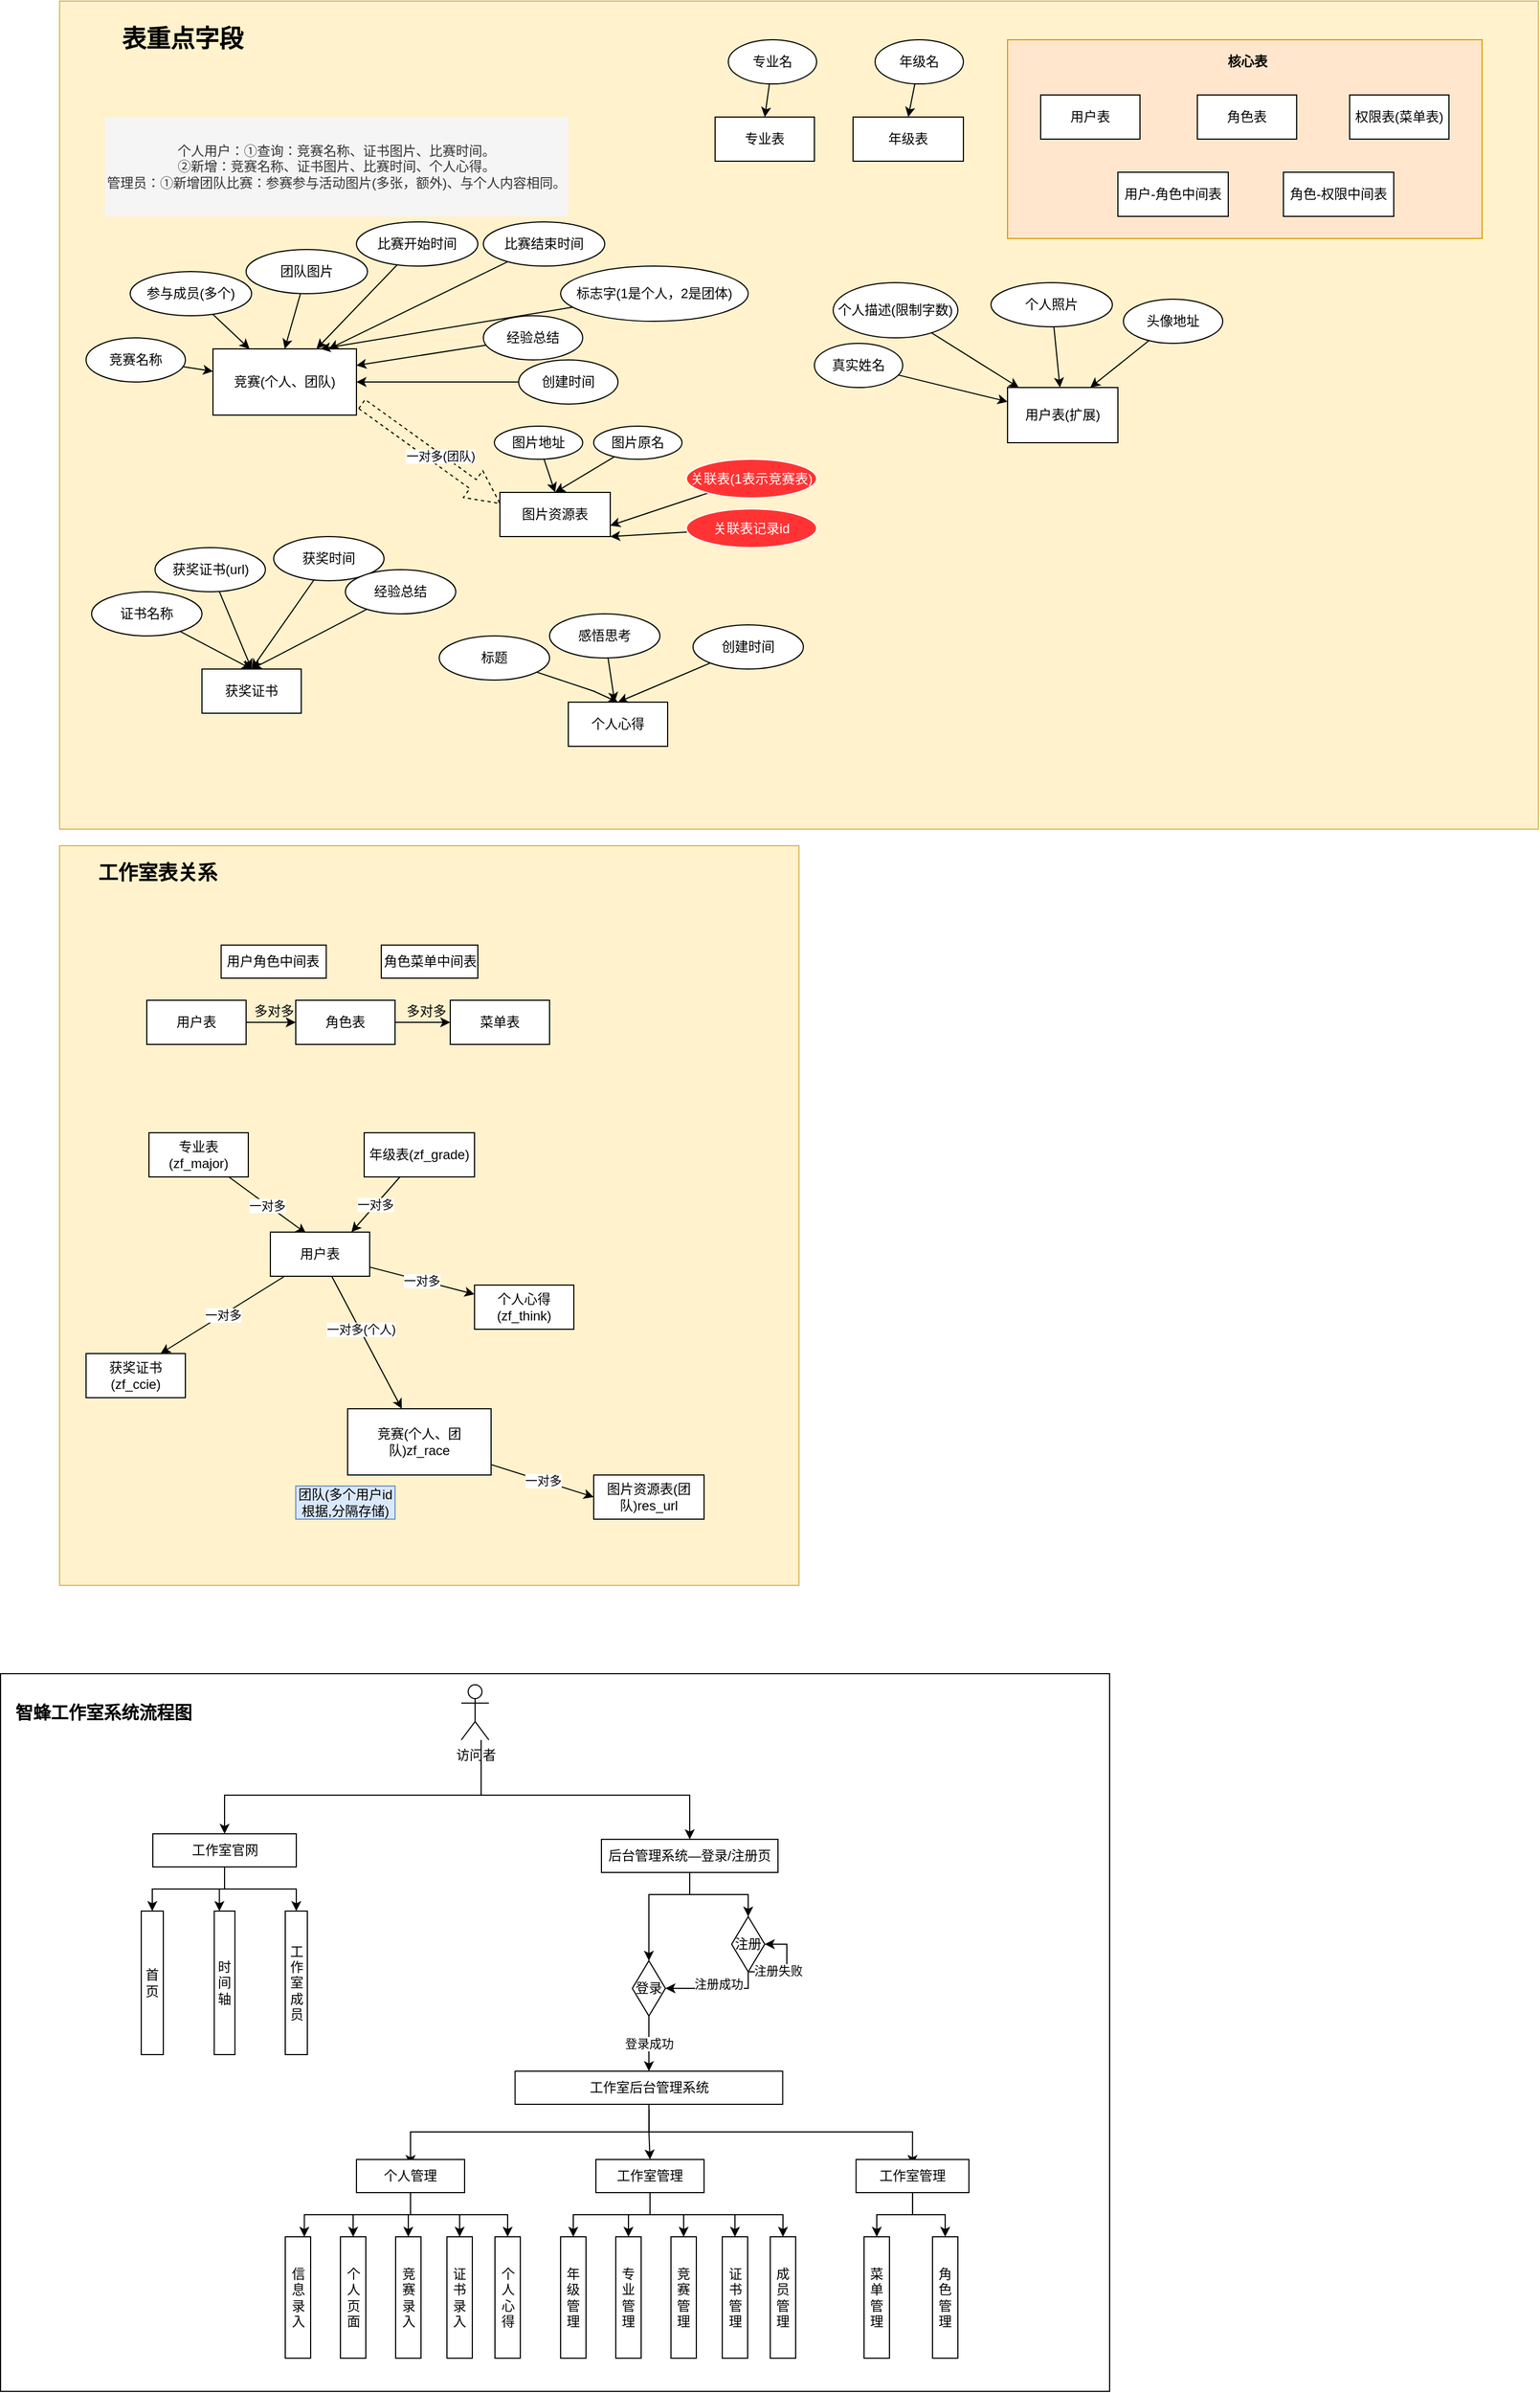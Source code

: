 <mxfile version="15.4.0" type="device"><diagram id="dE8oESxS1MpUM-z_xQGJ" name="第 1 页"><mxGraphModel dx="2742" dy="787" grid="1" gridSize="10" guides="1" tooltips="1" connect="1" arrows="1" fold="1" page="1" pageScale="1" pageWidth="1654" pageHeight="2336" math="0" shadow="0"><root><mxCell id="0"/><mxCell id="1" parent="0"/><mxCell id="RyA_RZ6hoHz9mUQb2V0K-71" value="" style="rounded=0;whiteSpace=wrap;html=1;fillColor=#fff2cc;strokeColor=#d6b656;" parent="1" vertex="1"><mxGeometry x="46" y="15" width="1340" height="750" as="geometry"/></mxCell><mxCell id="RyA_RZ6hoHz9mUQb2V0K-25" value="" style="rounded=0;whiteSpace=wrap;html=1;fillColor=#ffe6cc;strokeColor=#d79b00;" parent="1" vertex="1"><mxGeometry x="905" y="50" width="430" height="180" as="geometry"/></mxCell><mxCell id="RyA_RZ6hoHz9mUQb2V0K-1" value="竞赛(个人、团队)" style="rounded=0;whiteSpace=wrap;html=1;" parent="1" vertex="1"><mxGeometry x="185" y="330" width="130" height="60" as="geometry"/></mxCell><mxCell id="RyA_RZ6hoHz9mUQb2V0K-2" value="获奖证书" style="rounded=0;whiteSpace=wrap;html=1;" parent="1" vertex="1"><mxGeometry x="175" y="620" width="90" height="40" as="geometry"/></mxCell><mxCell id="RyA_RZ6hoHz9mUQb2V0K-4" value="角色表" style="rounded=0;whiteSpace=wrap;html=1;" parent="1" vertex="1"><mxGeometry x="1077" y="100" width="90" height="40" as="geometry"/></mxCell><mxCell id="RyA_RZ6hoHz9mUQb2V0K-5" value="用户表" style="rounded=0;whiteSpace=wrap;html=1;" parent="1" vertex="1"><mxGeometry x="935" y="100" width="90" height="40" as="geometry"/></mxCell><mxCell id="RyA_RZ6hoHz9mUQb2V0K-6" value="权限表(菜单表)" style="rounded=0;whiteSpace=wrap;html=1;" parent="1" vertex="1"><mxGeometry x="1215" y="100" width="90" height="40" as="geometry"/></mxCell><mxCell id="RyA_RZ6hoHz9mUQb2V0K-8" value="用户-角色中间表" style="rounded=0;whiteSpace=wrap;html=1;" parent="1" vertex="1"><mxGeometry x="1005" y="170" width="100" height="40" as="geometry"/></mxCell><mxCell id="RyA_RZ6hoHz9mUQb2V0K-9" value="角色-权限中间表" style="rounded=0;whiteSpace=wrap;html=1;" parent="1" vertex="1"><mxGeometry x="1155" y="170" width="100" height="40" as="geometry"/></mxCell><mxCell id="RyA_RZ6hoHz9mUQb2V0K-13" style="rounded=0;orthogonalLoop=1;jettySize=auto;html=1;entryX=0.5;entryY=0;entryDx=0;entryDy=0;" parent="1" source="RyA_RZ6hoHz9mUQb2V0K-11" target="RyA_RZ6hoHz9mUQb2V0K-2" edge="1"><mxGeometry relative="1" as="geometry"/></mxCell><mxCell id="RyA_RZ6hoHz9mUQb2V0K-11" value="获奖证书(url)" style="ellipse;whiteSpace=wrap;html=1;" parent="1" vertex="1"><mxGeometry x="132.5" y="510" width="100" height="40" as="geometry"/></mxCell><mxCell id="RyA_RZ6hoHz9mUQb2V0K-16" style="edgeStyle=none;rounded=0;orthogonalLoop=1;jettySize=auto;html=1;entryX=0.5;entryY=0;entryDx=0;entryDy=0;" parent="1" source="RyA_RZ6hoHz9mUQb2V0K-15" target="RyA_RZ6hoHz9mUQb2V0K-2" edge="1"><mxGeometry relative="1" as="geometry"/></mxCell><mxCell id="RyA_RZ6hoHz9mUQb2V0K-15" value="获奖时间" style="ellipse;whiteSpace=wrap;html=1;" parent="1" vertex="1"><mxGeometry x="240" y="500" width="100" height="40" as="geometry"/></mxCell><mxCell id="RyA_RZ6hoHz9mUQb2V0K-18" style="edgeStyle=none;rounded=0;orthogonalLoop=1;jettySize=auto;html=1;entryX=0.5;entryY=0;entryDx=0;entryDy=0;" parent="1" source="RyA_RZ6hoHz9mUQb2V0K-17" target="RyA_RZ6hoHz9mUQb2V0K-2" edge="1"><mxGeometry relative="1" as="geometry"/></mxCell><mxCell id="RyA_RZ6hoHz9mUQb2V0K-17" value="经验总结" style="ellipse;whiteSpace=wrap;html=1;" parent="1" vertex="1"><mxGeometry x="305" y="530" width="100" height="40" as="geometry"/></mxCell><mxCell id="RyA_RZ6hoHz9mUQb2V0K-20" style="edgeStyle=none;rounded=0;orthogonalLoop=1;jettySize=auto;html=1;" parent="1" source="RyA_RZ6hoHz9mUQb2V0K-19" target="RyA_RZ6hoHz9mUQb2V0K-1" edge="1"><mxGeometry relative="1" as="geometry"/></mxCell><mxCell id="RyA_RZ6hoHz9mUQb2V0K-19" value="参与成员(多个)" style="ellipse;whiteSpace=wrap;html=1;" parent="1" vertex="1"><mxGeometry x="110" y="260" width="110" height="40" as="geometry"/></mxCell><mxCell id="RyA_RZ6hoHz9mUQb2V0K-22" style="edgeStyle=none;rounded=0;orthogonalLoop=1;jettySize=auto;html=1;" parent="1" source="RyA_RZ6hoHz9mUQb2V0K-21" target="RyA_RZ6hoHz9mUQb2V0K-1" edge="1"><mxGeometry relative="1" as="geometry"/></mxCell><mxCell id="RyA_RZ6hoHz9mUQb2V0K-21" value="比赛开始时间" style="ellipse;whiteSpace=wrap;html=1;" parent="1" vertex="1"><mxGeometry x="315" y="215" width="110" height="40" as="geometry"/></mxCell><mxCell id="RyA_RZ6hoHz9mUQb2V0K-24" style="edgeStyle=none;rounded=0;orthogonalLoop=1;jettySize=auto;html=1;entryX=0.5;entryY=0;entryDx=0;entryDy=0;" parent="1" source="RyA_RZ6hoHz9mUQb2V0K-23" target="RyA_RZ6hoHz9mUQb2V0K-1" edge="1"><mxGeometry relative="1" as="geometry"/></mxCell><mxCell id="RyA_RZ6hoHz9mUQb2V0K-23" value="团队图片" style="ellipse;whiteSpace=wrap;html=1;" parent="1" vertex="1"><mxGeometry x="215" y="240" width="110" height="40" as="geometry"/></mxCell><mxCell id="RyA_RZ6hoHz9mUQb2V0K-26" value="核心表" style="text;html=1;align=center;verticalAlign=middle;resizable=0;points=[];autosize=1;strokeColor=none;fillColor=none;fontStyle=1" parent="1" vertex="1"><mxGeometry x="1097" y="60" width="50" height="20" as="geometry"/></mxCell><mxCell id="RyA_RZ6hoHz9mUQb2V0K-27" value="年级表" style="rounded=0;whiteSpace=wrap;html=1;" parent="1" vertex="1"><mxGeometry x="765" y="120" width="100" height="40" as="geometry"/></mxCell><mxCell id="RyA_RZ6hoHz9mUQb2V0K-29" style="edgeStyle=none;rounded=0;orthogonalLoop=1;jettySize=auto;html=1;entryX=0.5;entryY=0;entryDx=0;entryDy=0;" parent="1" source="RyA_RZ6hoHz9mUQb2V0K-28" target="RyA_RZ6hoHz9mUQb2V0K-27" edge="1"><mxGeometry relative="1" as="geometry"/></mxCell><mxCell id="RyA_RZ6hoHz9mUQb2V0K-28" value="年级名" style="ellipse;whiteSpace=wrap;html=1;" parent="1" vertex="1"><mxGeometry x="785" y="50" width="80" height="40" as="geometry"/></mxCell><mxCell id="RyA_RZ6hoHz9mUQb2V0K-30" value="专业表" style="rounded=0;whiteSpace=wrap;html=1;" parent="1" vertex="1"><mxGeometry x="640" y="120" width="90" height="40" as="geometry"/></mxCell><mxCell id="RyA_RZ6hoHz9mUQb2V0K-32" style="edgeStyle=none;rounded=0;orthogonalLoop=1;jettySize=auto;html=1;entryX=0.5;entryY=0;entryDx=0;entryDy=0;" parent="1" source="RyA_RZ6hoHz9mUQb2V0K-31" target="RyA_RZ6hoHz9mUQb2V0K-30" edge="1"><mxGeometry relative="1" as="geometry"/></mxCell><mxCell id="RyA_RZ6hoHz9mUQb2V0K-31" value="专业名" style="ellipse;whiteSpace=wrap;html=1;" parent="1" vertex="1"><mxGeometry x="652" y="50" width="80" height="40" as="geometry"/></mxCell><mxCell id="RyA_RZ6hoHz9mUQb2V0K-33" value="用户表(扩展)" style="rounded=0;whiteSpace=wrap;html=1;" parent="1" vertex="1"><mxGeometry x="905" y="365" width="100" height="50" as="geometry"/></mxCell><mxCell id="RyA_RZ6hoHz9mUQb2V0K-38" style="edgeStyle=none;rounded=0;orthogonalLoop=1;jettySize=auto;html=1;" parent="1" source="RyA_RZ6hoHz9mUQb2V0K-34" target="RyA_RZ6hoHz9mUQb2V0K-33" edge="1"><mxGeometry relative="1" as="geometry"/></mxCell><mxCell id="RyA_RZ6hoHz9mUQb2V0K-34" value="个人描述(限制字数)" style="ellipse;whiteSpace=wrap;html=1;" parent="1" vertex="1"><mxGeometry x="747" y="270" width="113" height="50" as="geometry"/></mxCell><mxCell id="RyA_RZ6hoHz9mUQb2V0K-39" style="edgeStyle=none;rounded=0;orthogonalLoop=1;jettySize=auto;html=1;" parent="1" source="RyA_RZ6hoHz9mUQb2V0K-35" target="RyA_RZ6hoHz9mUQb2V0K-33" edge="1"><mxGeometry relative="1" as="geometry"/></mxCell><mxCell id="RyA_RZ6hoHz9mUQb2V0K-35" value="个人照片" style="ellipse;whiteSpace=wrap;html=1;" parent="1" vertex="1"><mxGeometry x="890" y="270" width="110" height="40" as="geometry"/></mxCell><mxCell id="RyA_RZ6hoHz9mUQb2V0K-40" style="edgeStyle=none;rounded=0;orthogonalLoop=1;jettySize=auto;html=1;entryX=0.75;entryY=0;entryDx=0;entryDy=0;" parent="1" source="RyA_RZ6hoHz9mUQb2V0K-36" target="RyA_RZ6hoHz9mUQb2V0K-33" edge="1"><mxGeometry relative="1" as="geometry"/></mxCell><mxCell id="RyA_RZ6hoHz9mUQb2V0K-36" value="头像地址" style="ellipse;whiteSpace=wrap;html=1;" parent="1" vertex="1"><mxGeometry x="1010" y="285" width="90" height="40" as="geometry"/></mxCell><mxCell id="RyA_RZ6hoHz9mUQb2V0K-42" style="edgeStyle=none;rounded=0;orthogonalLoop=1;jettySize=auto;html=1;" parent="1" source="RyA_RZ6hoHz9mUQb2V0K-41" target="RyA_RZ6hoHz9mUQb2V0K-33" edge="1"><mxGeometry relative="1" as="geometry"/></mxCell><mxCell id="RyA_RZ6hoHz9mUQb2V0K-41" value="真实姓名" style="ellipse;whiteSpace=wrap;html=1;" parent="1" vertex="1"><mxGeometry x="730" y="325" width="80" height="40" as="geometry"/></mxCell><mxCell id="RyA_RZ6hoHz9mUQb2V0K-43" value="个人用户：①查询：竞赛名称、证书图片、比赛时间。&lt;br&gt;②新增：竞赛名称、证书图片、比赛时间、个人心得。&lt;br&gt;管理员：①新增团队比赛：参赛参与活动图片(多张，额外)、与个人内容相同。" style="rounded=0;whiteSpace=wrap;html=1;fillColor=#f5f5f5;strokeColor=none;fontColor=#333333;spacingTop=0;" parent="1" vertex="1"><mxGeometry x="87" y="120" width="420" height="90" as="geometry"/></mxCell><mxCell id="RyA_RZ6hoHz9mUQb2V0K-45" style="edgeStyle=none;rounded=0;orthogonalLoop=1;jettySize=auto;html=1;" parent="1" source="RyA_RZ6hoHz9mUQb2V0K-44" target="RyA_RZ6hoHz9mUQb2V0K-1" edge="1"><mxGeometry relative="1" as="geometry"/></mxCell><mxCell id="RyA_RZ6hoHz9mUQb2V0K-44" value="竞赛名称" style="ellipse;whiteSpace=wrap;html=1;" parent="1" vertex="1"><mxGeometry x="70" y="320" width="90" height="40" as="geometry"/></mxCell><mxCell id="RyA_RZ6hoHz9mUQb2V0K-47" value="图片资源表" style="rounded=0;whiteSpace=wrap;html=1;" parent="1" vertex="1"><mxGeometry x="445" y="460" width="100" height="40" as="geometry"/></mxCell><mxCell id="RyA_RZ6hoHz9mUQb2V0K-50" style="edgeStyle=none;rounded=0;orthogonalLoop=1;jettySize=auto;html=1;entryX=0.5;entryY=0;entryDx=0;entryDy=0;" parent="1" source="RyA_RZ6hoHz9mUQb2V0K-48" target="RyA_RZ6hoHz9mUQb2V0K-47" edge="1"><mxGeometry relative="1" as="geometry"/></mxCell><mxCell id="RyA_RZ6hoHz9mUQb2V0K-48" value="图片地址" style="ellipse;whiteSpace=wrap;html=1;" parent="1" vertex="1"><mxGeometry x="440" y="400" width="80" height="30" as="geometry"/></mxCell><mxCell id="RyA_RZ6hoHz9mUQb2V0K-51" style="edgeStyle=none;rounded=0;orthogonalLoop=1;jettySize=auto;html=1;entryX=0.5;entryY=0;entryDx=0;entryDy=0;" parent="1" source="RyA_RZ6hoHz9mUQb2V0K-49" target="RyA_RZ6hoHz9mUQb2V0K-47" edge="1"><mxGeometry relative="1" as="geometry"/></mxCell><mxCell id="RyA_RZ6hoHz9mUQb2V0K-49" value="图片原名" style="ellipse;whiteSpace=wrap;html=1;" parent="1" vertex="1"><mxGeometry x="530" y="400" width="80" height="30" as="geometry"/></mxCell><mxCell id="RyA_RZ6hoHz9mUQb2V0K-58" value="" style="endArrow=none;dashed=1;html=1;rounded=0;shape=arrow;entryX=0;entryY=0.25;entryDx=0;entryDy=0;" parent="1" target="RyA_RZ6hoHz9mUQb2V0K-47" edge="1"><mxGeometry width="50" height="50" relative="1" as="geometry"><mxPoint x="320" y="380" as="sourcePoint"/><mxPoint x="400" y="400" as="targetPoint"/></mxGeometry></mxCell><mxCell id="RyA_RZ6hoHz9mUQb2V0K-63" value="一对多(团队)" style="edgeLabel;html=1;align=center;verticalAlign=middle;resizable=0;points=[];" parent="RyA_RZ6hoHz9mUQb2V0K-58" vertex="1" connectable="0"><mxGeometry x="0.089" y="3" relative="1" as="geometry"><mxPoint x="1" as="offset"/></mxGeometry></mxCell><mxCell id="RyA_RZ6hoHz9mUQb2V0K-60" style="edgeStyle=none;rounded=0;orthogonalLoop=1;jettySize=auto;html=1;entryX=0.75;entryY=0;entryDx=0;entryDy=0;" parent="1" source="RyA_RZ6hoHz9mUQb2V0K-59" target="RyA_RZ6hoHz9mUQb2V0K-1" edge="1"><mxGeometry relative="1" as="geometry"><mxPoint x="330" y="310" as="targetPoint"/><Array as="points"/></mxGeometry></mxCell><mxCell id="RyA_RZ6hoHz9mUQb2V0K-59" value="标志字(1是个人，2是团体)" style="ellipse;whiteSpace=wrap;html=1;" parent="1" vertex="1"><mxGeometry x="500" y="255" width="170" height="50" as="geometry"/></mxCell><mxCell id="RyA_RZ6hoHz9mUQb2V0K-65" style="edgeStyle=none;rounded=0;orthogonalLoop=1;jettySize=auto;html=1;entryX=1;entryY=0.25;entryDx=0;entryDy=0;" parent="1" source="RyA_RZ6hoHz9mUQb2V0K-64" target="RyA_RZ6hoHz9mUQb2V0K-1" edge="1"><mxGeometry relative="1" as="geometry"/></mxCell><mxCell id="RyA_RZ6hoHz9mUQb2V0K-64" value="经验总结" style="ellipse;whiteSpace=wrap;html=1;" parent="1" vertex="1"><mxGeometry x="430" y="300" width="90" height="40" as="geometry"/></mxCell><mxCell id="RyA_RZ6hoHz9mUQb2V0K-66" value="个人心得" style="rounded=0;whiteSpace=wrap;html=1;" parent="1" vertex="1"><mxGeometry x="507" y="650" width="90" height="40" as="geometry"/></mxCell><mxCell id="RyA_RZ6hoHz9mUQb2V0K-68" style="edgeStyle=none;rounded=0;orthogonalLoop=1;jettySize=auto;html=1;" parent="1" source="RyA_RZ6hoHz9mUQb2V0K-67" edge="1"><mxGeometry relative="1" as="geometry"><mxPoint x="549" y="650" as="targetPoint"/></mxGeometry></mxCell><mxCell id="RyA_RZ6hoHz9mUQb2V0K-67" value="感悟思考" style="ellipse;whiteSpace=wrap;html=1;" parent="1" vertex="1"><mxGeometry x="490" y="570" width="100" height="40" as="geometry"/></mxCell><mxCell id="RyA_RZ6hoHz9mUQb2V0K-70" style="edgeStyle=none;rounded=0;orthogonalLoop=1;jettySize=auto;html=1;entryX=0.5;entryY=0;entryDx=0;entryDy=0;" parent="1" source="RyA_RZ6hoHz9mUQb2V0K-69" target="RyA_RZ6hoHz9mUQb2V0K-66" edge="1"><mxGeometry relative="1" as="geometry"/></mxCell><mxCell id="RyA_RZ6hoHz9mUQb2V0K-69" value="创建时间" style="ellipse;whiteSpace=wrap;html=1;" parent="1" vertex="1"><mxGeometry x="620" y="580" width="100" height="40" as="geometry"/></mxCell><mxCell id="RyA_RZ6hoHz9mUQb2V0K-73" value="&lt;b&gt;&lt;font style=&quot;font-size: 22px&quot;&gt;表重点字段&lt;/font&gt;&lt;/b&gt;" style="text;html=1;strokeColor=none;fillColor=none;align=center;verticalAlign=middle;whiteSpace=wrap;rounded=0;" parent="1" vertex="1"><mxGeometry x="95" y="40" width="125" height="20" as="geometry"/></mxCell><mxCell id="RyA_RZ6hoHz9mUQb2V0K-74" value="" style="rounded=0;whiteSpace=wrap;html=1;fillColor=#fff2cc;strokeColor=#d6b656;" parent="1" vertex="1"><mxGeometry x="46" y="780" width="670" height="670" as="geometry"/></mxCell><mxCell id="RyA_RZ6hoHz9mUQb2V0K-75" value="&lt;b&gt;&lt;font style=&quot;font-size: 18px&quot;&gt;工作室表关系&lt;/font&gt;&lt;/b&gt;" style="text;html=1;strokeColor=none;fillColor=none;align=center;verticalAlign=middle;whiteSpace=wrap;rounded=0;" parent="1" vertex="1"><mxGeometry x="60" y="790" width="150" height="30" as="geometry"/></mxCell><mxCell id="RyA_RZ6hoHz9mUQb2V0K-106" value="一对多" style="edgeStyle=none;rounded=0;orthogonalLoop=1;jettySize=auto;html=1;entryX=0.359;entryY=0.029;entryDx=0;entryDy=0;entryPerimeter=0;strokeColor=default;" parent="1" source="RyA_RZ6hoHz9mUQb2V0K-76" target="RyA_RZ6hoHz9mUQb2V0K-78" edge="1"><mxGeometry relative="1" as="geometry"/></mxCell><mxCell id="RyA_RZ6hoHz9mUQb2V0K-76" value="专业表(zf_major)" style="rounded=0;whiteSpace=wrap;html=1;" parent="1" vertex="1"><mxGeometry x="127" y="1040" width="90" height="40" as="geometry"/></mxCell><mxCell id="RyA_RZ6hoHz9mUQb2V0K-107" value="一对多" style="edgeStyle=none;rounded=0;orthogonalLoop=1;jettySize=auto;html=1;entryX=0.816;entryY=0.001;entryDx=0;entryDy=0;entryPerimeter=0;strokeColor=default;" parent="1" source="RyA_RZ6hoHz9mUQb2V0K-77" target="RyA_RZ6hoHz9mUQb2V0K-78" edge="1"><mxGeometry relative="1" as="geometry"/></mxCell><mxCell id="RyA_RZ6hoHz9mUQb2V0K-77" value="年级表(zf_grade)" style="rounded=0;whiteSpace=wrap;html=1;" parent="1" vertex="1"><mxGeometry x="322" y="1040" width="100" height="40" as="geometry"/></mxCell><mxCell id="RyA_RZ6hoHz9mUQb2V0K-101" style="edgeStyle=none;rounded=0;orthogonalLoop=1;jettySize=auto;html=1;strokeColor=default;" parent="1" source="RyA_RZ6hoHz9mUQb2V0K-78" target="RyA_RZ6hoHz9mUQb2V0K-89" edge="1"><mxGeometry relative="1" as="geometry"/></mxCell><mxCell id="RyA_RZ6hoHz9mUQb2V0K-102" value="一对多(个人)" style="edgeLabel;html=1;align=center;verticalAlign=middle;resizable=0;points=[];" parent="RyA_RZ6hoHz9mUQb2V0K-101" vertex="1" connectable="0"><mxGeometry x="-0.188" y="1" relative="1" as="geometry"><mxPoint as="offset"/></mxGeometry></mxCell><mxCell id="RyA_RZ6hoHz9mUQb2V0K-103" value="一对多" style="edgeStyle=none;rounded=0;orthogonalLoop=1;jettySize=auto;html=1;entryX=0.75;entryY=0;entryDx=0;entryDy=0;strokeColor=default;" parent="1" source="RyA_RZ6hoHz9mUQb2V0K-78" target="RyA_RZ6hoHz9mUQb2V0K-83" edge="1"><mxGeometry relative="1" as="geometry"/></mxCell><mxCell id="RyA_RZ6hoHz9mUQb2V0K-109" value="一对多" style="edgeStyle=none;rounded=0;orthogonalLoop=1;jettySize=auto;html=1;strokeColor=default;" parent="1" source="RyA_RZ6hoHz9mUQb2V0K-78" target="RyA_RZ6hoHz9mUQb2V0K-82" edge="1"><mxGeometry relative="1" as="geometry"/></mxCell><mxCell id="RyA_RZ6hoHz9mUQb2V0K-78" value="用户表" style="rounded=0;whiteSpace=wrap;html=1;" parent="1" vertex="1"><mxGeometry x="237" y="1130" width="90" height="40" as="geometry"/></mxCell><mxCell id="RyA_RZ6hoHz9mUQb2V0K-82" value="个人心得(zf_think)" style="rounded=0;whiteSpace=wrap;html=1;" parent="1" vertex="1"><mxGeometry x="422" y="1178" width="90" height="40" as="geometry"/></mxCell><mxCell id="RyA_RZ6hoHz9mUQb2V0K-83" value="获奖证书(zf_ccie)" style="rounded=0;whiteSpace=wrap;html=1;" parent="1" vertex="1"><mxGeometry x="70" y="1240" width="90" height="40" as="geometry"/></mxCell><mxCell id="RyA_RZ6hoHz9mUQb2V0K-84" value="图片资源表(团队)res_url" style="rounded=0;whiteSpace=wrap;html=1;" parent="1" vertex="1"><mxGeometry x="530" y="1350" width="100" height="40" as="geometry"/></mxCell><mxCell id="RyA_RZ6hoHz9mUQb2V0K-94" value="一对多" style="edgeStyle=none;rounded=0;orthogonalLoop=1;jettySize=auto;html=1;entryX=0;entryY=0.5;entryDx=0;entryDy=0;" parent="1" source="RyA_RZ6hoHz9mUQb2V0K-89" target="RyA_RZ6hoHz9mUQb2V0K-84" edge="1"><mxGeometry relative="1" as="geometry"/></mxCell><mxCell id="RyA_RZ6hoHz9mUQb2V0K-89" value="竞赛(个人、团队)zf_race" style="rounded=0;whiteSpace=wrap;html=1;" parent="1" vertex="1"><mxGeometry x="307" y="1290" width="130" height="60" as="geometry"/></mxCell><mxCell id="RyA_RZ6hoHz9mUQb2V0K-108" value="团队(多个用户id根据,分隔存储)" style="rounded=0;whiteSpace=wrap;html=1;fillColor=#dae8fc;strokeColor=#6c8ebf;" parent="1" vertex="1"><mxGeometry x="260" y="1360" width="90" height="30" as="geometry"/></mxCell><mxCell id="RyA_RZ6hoHz9mUQb2V0K-112" style="edgeStyle=none;rounded=0;orthogonalLoop=1;jettySize=auto;html=1;entryX=1;entryY=0.5;entryDx=0;entryDy=0;strokeColor=default;" parent="1" source="RyA_RZ6hoHz9mUQb2V0K-110" target="RyA_RZ6hoHz9mUQb2V0K-1" edge="1"><mxGeometry relative="1" as="geometry"/></mxCell><mxCell id="RyA_RZ6hoHz9mUQb2V0K-110" value="创建时间" style="ellipse;whiteSpace=wrap;html=1;" parent="1" vertex="1"><mxGeometry x="462" y="340" width="90" height="40" as="geometry"/></mxCell><mxCell id="RyA_RZ6hoHz9mUQb2V0K-114" style="edgeStyle=none;rounded=0;orthogonalLoop=1;jettySize=auto;html=1;entryX=0.5;entryY=0;entryDx=0;entryDy=0;strokeColor=default;" parent="1" source="RyA_RZ6hoHz9mUQb2V0K-113" target="RyA_RZ6hoHz9mUQb2V0K-2" edge="1"><mxGeometry relative="1" as="geometry"/></mxCell><mxCell id="RyA_RZ6hoHz9mUQb2V0K-113" value="证书名称" style="ellipse;whiteSpace=wrap;html=1;" parent="1" vertex="1"><mxGeometry x="75" y="550" width="100" height="40" as="geometry"/></mxCell><mxCell id="RyA_RZ6hoHz9mUQb2V0K-118" style="edgeStyle=none;rounded=0;orthogonalLoop=1;jettySize=auto;html=1;strokeColor=default;" parent="1" source="RyA_RZ6hoHz9mUQb2V0K-117" edge="1"><mxGeometry relative="1" as="geometry"><mxPoint x="290" y="330" as="targetPoint"/></mxGeometry></mxCell><mxCell id="RyA_RZ6hoHz9mUQb2V0K-117" value="比赛结束时间" style="ellipse;whiteSpace=wrap;html=1;" parent="1" vertex="1"><mxGeometry x="430" y="215" width="110" height="40" as="geometry"/></mxCell><mxCell id="l22ezWcOMSFagNyAl_m0-2" style="rounded=0;orthogonalLoop=1;jettySize=auto;html=1;entryX=0.5;entryY=0;entryDx=0;entryDy=0;" parent="1" source="l22ezWcOMSFagNyAl_m0-1" target="RyA_RZ6hoHz9mUQb2V0K-66" edge="1"><mxGeometry relative="1" as="geometry"><Array as="points"><mxPoint x="530" y="640"/></Array></mxGeometry></mxCell><mxCell id="l22ezWcOMSFagNyAl_m0-1" value="标题" style="ellipse;whiteSpace=wrap;html=1;" parent="1" vertex="1"><mxGeometry x="390" y="590" width="100" height="40" as="geometry"/></mxCell><mxCell id="Mx7eZQTYPnQO-6FbuGQW-1" value="" style="rounded=0;whiteSpace=wrap;html=1;" parent="1" vertex="1"><mxGeometry x="-7.5" y="1530" width="1005" height="650" as="geometry"/></mxCell><mxCell id="Mx7eZQTYPnQO-6FbuGQW-2" value="&lt;font style=&quot;font-size: 16px&quot;&gt;&lt;b&gt;智蜂工作室系统流程图&lt;/b&gt;&lt;/font&gt;" style="text;html=1;strokeColor=none;fillColor=none;align=center;verticalAlign=middle;whiteSpace=wrap;rounded=0;" parent="1" vertex="1"><mxGeometry x="-7.5" y="1550" width="186" height="30" as="geometry"/></mxCell><mxCell id="Mx7eZQTYPnQO-6FbuGQW-16" style="edgeStyle=orthogonalEdgeStyle;rounded=0;orthogonalLoop=1;jettySize=auto;html=1;entryX=0.5;entryY=0;entryDx=0;entryDy=0;" parent="1" source="Mx7eZQTYPnQO-6FbuGQW-4" target="Mx7eZQTYPnQO-6FbuGQW-6" edge="1"><mxGeometry relative="1" as="geometry"><Array as="points"><mxPoint x="428" y="1640"/><mxPoint x="196" y="1640"/></Array></mxGeometry></mxCell><mxCell id="Mx7eZQTYPnQO-6FbuGQW-17" style="edgeStyle=orthogonalEdgeStyle;rounded=0;orthogonalLoop=1;jettySize=auto;html=1;entryX=0.5;entryY=0;entryDx=0;entryDy=0;" parent="1" source="Mx7eZQTYPnQO-6FbuGQW-4" target="Mx7eZQTYPnQO-6FbuGQW-15" edge="1"><mxGeometry relative="1" as="geometry"><Array as="points"><mxPoint x="428" y="1640"/><mxPoint x="617" y="1640"/></Array></mxGeometry></mxCell><mxCell id="Mx7eZQTYPnQO-6FbuGQW-4" value="访问者" style="shape=umlActor;verticalLabelPosition=bottom;verticalAlign=top;html=1;outlineConnect=0;" parent="1" vertex="1"><mxGeometry x="410" y="1540" width="25" height="50" as="geometry"/></mxCell><mxCell id="Mx7eZQTYPnQO-6FbuGQW-10" style="edgeStyle=orthogonalEdgeStyle;rounded=0;orthogonalLoop=1;jettySize=auto;html=1;entryX=0.5;entryY=0;entryDx=0;entryDy=0;" parent="1" source="Mx7eZQTYPnQO-6FbuGQW-6" target="Mx7eZQTYPnQO-6FbuGQW-7" edge="1"><mxGeometry relative="1" as="geometry"/></mxCell><mxCell id="Mx7eZQTYPnQO-6FbuGQW-11" style="edgeStyle=orthogonalEdgeStyle;rounded=0;orthogonalLoop=1;jettySize=auto;html=1;entryX=0.25;entryY=0;entryDx=0;entryDy=0;" parent="1" source="Mx7eZQTYPnQO-6FbuGQW-6" target="Mx7eZQTYPnQO-6FbuGQW-8" edge="1"><mxGeometry relative="1" as="geometry"/></mxCell><mxCell id="Mx7eZQTYPnQO-6FbuGQW-12" style="edgeStyle=orthogonalEdgeStyle;rounded=0;orthogonalLoop=1;jettySize=auto;html=1;" parent="1" source="Mx7eZQTYPnQO-6FbuGQW-6" target="Mx7eZQTYPnQO-6FbuGQW-9" edge="1"><mxGeometry relative="1" as="geometry"/></mxCell><mxCell id="Mx7eZQTYPnQO-6FbuGQW-6" value="工作室官网" style="rounded=0;whiteSpace=wrap;html=1;" parent="1" vertex="1"><mxGeometry x="130.5" y="1675" width="130" height="30" as="geometry"/></mxCell><mxCell id="Mx7eZQTYPnQO-6FbuGQW-7" value="首页" style="rounded=0;whiteSpace=wrap;html=1;" parent="1" vertex="1"><mxGeometry x="120" y="1745" width="20" height="130" as="geometry"/></mxCell><mxCell id="Mx7eZQTYPnQO-6FbuGQW-8" value="时间轴" style="rounded=0;whiteSpace=wrap;html=1;" parent="1" vertex="1"><mxGeometry x="186.13" y="1745" width="18.75" height="130" as="geometry"/></mxCell><mxCell id="Mx7eZQTYPnQO-6FbuGQW-9" value="工作室成员" style="rounded=0;whiteSpace=wrap;html=1;" parent="1" vertex="1"><mxGeometry x="250.5" y="1745" width="20" height="130" as="geometry"/></mxCell><mxCell id="Mx7eZQTYPnQO-6FbuGQW-20" style="edgeStyle=orthogonalEdgeStyle;rounded=0;orthogonalLoop=1;jettySize=auto;html=1;entryX=0.5;entryY=0;entryDx=0;entryDy=0;" parent="1" source="Mx7eZQTYPnQO-6FbuGQW-15" target="Mx7eZQTYPnQO-6FbuGQW-19" edge="1"><mxGeometry relative="1" as="geometry"><Array as="points"><mxPoint x="617" y="1730"/><mxPoint x="580" y="1730"/></Array></mxGeometry></mxCell><mxCell id="Mx7eZQTYPnQO-6FbuGQW-26" style="edgeStyle=orthogonalEdgeStyle;rounded=0;orthogonalLoop=1;jettySize=auto;html=1;entryX=0.5;entryY=0;entryDx=0;entryDy=0;" parent="1" source="Mx7eZQTYPnQO-6FbuGQW-15" target="Mx7eZQTYPnQO-6FbuGQW-25" edge="1"><mxGeometry relative="1" as="geometry"/></mxCell><mxCell id="Mx7eZQTYPnQO-6FbuGQW-15" value="后台管理系统—登录/注册页" style="rounded=0;whiteSpace=wrap;html=1;" parent="1" vertex="1"><mxGeometry x="537" y="1680" width="160" height="30" as="geometry"/></mxCell><mxCell id="Mx7eZQTYPnQO-6FbuGQW-33" value="登录成功" style="edgeStyle=orthogonalEdgeStyle;rounded=0;orthogonalLoop=1;jettySize=auto;html=1;" parent="1" source="Mx7eZQTYPnQO-6FbuGQW-19" target="Mx7eZQTYPnQO-6FbuGQW-23" edge="1"><mxGeometry relative="1" as="geometry"/></mxCell><mxCell id="Mx7eZQTYPnQO-6FbuGQW-19" value="登录" style="rhombus;whiteSpace=wrap;html=1;" parent="1" vertex="1"><mxGeometry x="565" y="1790" width="30" height="50" as="geometry"/></mxCell><mxCell id="Mx7eZQTYPnQO-6FbuGQW-52" style="edgeStyle=orthogonalEdgeStyle;rounded=0;orthogonalLoop=1;jettySize=auto;html=1;entryX=0.5;entryY=0;entryDx=0;entryDy=0;" parent="1" edge="1"><mxGeometry relative="1" as="geometry"><mxPoint x="580.1" y="1925" as="sourcePoint"/><mxPoint x="364" y="1975" as="targetPoint"/><Array as="points"><mxPoint x="580" y="1945"/><mxPoint x="364" y="1945"/></Array></mxGeometry></mxCell><mxCell id="Mx7eZQTYPnQO-6FbuGQW-53" style="edgeStyle=orthogonalEdgeStyle;rounded=0;orthogonalLoop=1;jettySize=auto;html=1;entryX=0.5;entryY=0;entryDx=0;entryDy=0;" parent="1" source="Mx7eZQTYPnQO-6FbuGQW-23" target="Mx7eZQTYPnQO-6FbuGQW-43" edge="1"><mxGeometry relative="1" as="geometry"/></mxCell><mxCell id="Mx7eZQTYPnQO-6FbuGQW-66" style="edgeStyle=orthogonalEdgeStyle;rounded=0;orthogonalLoop=1;jettySize=auto;html=1;entryX=0.5;entryY=0;entryDx=0;entryDy=0;" parent="1" edge="1"><mxGeometry relative="1" as="geometry"><mxPoint x="580.1" y="1925" as="sourcePoint"/><mxPoint x="818.875" y="1975" as="targetPoint"/><Array as="points"><mxPoint x="580" y="1945"/><mxPoint x="819" y="1945"/></Array></mxGeometry></mxCell><mxCell id="Mx7eZQTYPnQO-6FbuGQW-23" value="工作室后台管理系统" style="rounded=0;whiteSpace=wrap;html=1;" parent="1" vertex="1"><mxGeometry x="458.75" y="1890" width="242.5" height="30" as="geometry"/></mxCell><mxCell id="Mx7eZQTYPnQO-6FbuGQW-28" style="edgeStyle=orthogonalEdgeStyle;rounded=0;orthogonalLoop=1;jettySize=auto;html=1;entryX=1;entryY=0.5;entryDx=0;entryDy=0;" parent="1" source="Mx7eZQTYPnQO-6FbuGQW-25" target="Mx7eZQTYPnQO-6FbuGQW-19" edge="1"><mxGeometry relative="1" as="geometry"><Array as="points"><mxPoint x="670" y="1815"/></Array></mxGeometry></mxCell><mxCell id="Mx7eZQTYPnQO-6FbuGQW-30" value="注册成功" style="edgeLabel;html=1;align=center;verticalAlign=middle;resizable=0;points=[];" parent="Mx7eZQTYPnQO-6FbuGQW-28" vertex="1" connectable="0"><mxGeometry x="-0.06" y="-4" relative="1" as="geometry"><mxPoint as="offset"/></mxGeometry></mxCell><mxCell id="Mx7eZQTYPnQO-6FbuGQW-25" value="注册" style="rhombus;whiteSpace=wrap;html=1;" parent="1" vertex="1"><mxGeometry x="655" y="1750" width="30" height="50" as="geometry"/></mxCell><mxCell id="Mx7eZQTYPnQO-6FbuGQW-31" style="edgeStyle=orthogonalEdgeStyle;rounded=0;orthogonalLoop=1;jettySize=auto;html=1;entryX=1;entryY=0.5;entryDx=0;entryDy=0;" parent="1" source="Mx7eZQTYPnQO-6FbuGQW-25" target="Mx7eZQTYPnQO-6FbuGQW-25" edge="1"><mxGeometry relative="1" as="geometry"><Array as="points"><mxPoint x="705" y="1800"/><mxPoint x="705" y="1775"/></Array></mxGeometry></mxCell><mxCell id="Mx7eZQTYPnQO-6FbuGQW-32" value="注册失败" style="edgeLabel;html=1;align=center;verticalAlign=middle;resizable=0;points=[];" parent="Mx7eZQTYPnQO-6FbuGQW-31" vertex="1" connectable="0"><mxGeometry x="-0.325" y="1" relative="1" as="geometry"><mxPoint as="offset"/></mxGeometry></mxCell><mxCell id="Mx7eZQTYPnQO-6FbuGQW-55" style="edgeStyle=orthogonalEdgeStyle;rounded=0;orthogonalLoop=1;jettySize=auto;html=1;entryX=0.75;entryY=0;entryDx=0;entryDy=0;" parent="1" source="Mx7eZQTYPnQO-6FbuGQW-37" target="Mx7eZQTYPnQO-6FbuGQW-38" edge="1"><mxGeometry relative="1" as="geometry"><Array as="points"><mxPoint x="364" y="2020"/><mxPoint x="268" y="2020"/></Array></mxGeometry></mxCell><mxCell id="Mx7eZQTYPnQO-6FbuGQW-56" style="edgeStyle=orthogonalEdgeStyle;rounded=0;orthogonalLoop=1;jettySize=auto;html=1;entryX=0.5;entryY=0;entryDx=0;entryDy=0;" parent="1" source="Mx7eZQTYPnQO-6FbuGQW-37" target="Mx7eZQTYPnQO-6FbuGQW-39" edge="1"><mxGeometry relative="1" as="geometry"/></mxCell><mxCell id="Mx7eZQTYPnQO-6FbuGQW-57" style="edgeStyle=orthogonalEdgeStyle;rounded=0;orthogonalLoop=1;jettySize=auto;html=1;entryX=0.5;entryY=0;entryDx=0;entryDy=0;" parent="1" source="Mx7eZQTYPnQO-6FbuGQW-37" target="Mx7eZQTYPnQO-6FbuGQW-40" edge="1"><mxGeometry relative="1" as="geometry"/></mxCell><mxCell id="Mx7eZQTYPnQO-6FbuGQW-58" style="edgeStyle=orthogonalEdgeStyle;rounded=0;orthogonalLoop=1;jettySize=auto;html=1;entryX=0.5;entryY=0;entryDx=0;entryDy=0;" parent="1" source="Mx7eZQTYPnQO-6FbuGQW-37" target="Mx7eZQTYPnQO-6FbuGQW-41" edge="1"><mxGeometry relative="1" as="geometry"/></mxCell><mxCell id="Mx7eZQTYPnQO-6FbuGQW-60" style="edgeStyle=orthogonalEdgeStyle;rounded=0;orthogonalLoop=1;jettySize=auto;html=1;entryX=0.5;entryY=0;entryDx=0;entryDy=0;" parent="1" source="Mx7eZQTYPnQO-6FbuGQW-37" target="Mx7eZQTYPnQO-6FbuGQW-42" edge="1"><mxGeometry relative="1" as="geometry"><Array as="points"><mxPoint x="364" y="2020"/><mxPoint x="452" y="2020"/></Array></mxGeometry></mxCell><mxCell id="Mx7eZQTYPnQO-6FbuGQW-37" value="个人管理" style="rounded=0;whiteSpace=wrap;html=1;" parent="1" vertex="1"><mxGeometry x="315" y="1970" width="98" height="30" as="geometry"/></mxCell><mxCell id="Mx7eZQTYPnQO-6FbuGQW-38" value="信息录入" style="rounded=0;whiteSpace=wrap;html=1;" parent="1" vertex="1"><mxGeometry x="250.5" y="2040" width="23" height="110" as="geometry"/></mxCell><mxCell id="Mx7eZQTYPnQO-6FbuGQW-39" value="个人页面" style="rounded=0;whiteSpace=wrap;html=1;" parent="1" vertex="1"><mxGeometry x="300.5" y="2040" width="23" height="110" as="geometry"/></mxCell><mxCell id="Mx7eZQTYPnQO-6FbuGQW-40" value="竞赛录入" style="rounded=0;whiteSpace=wrap;html=1;" parent="1" vertex="1"><mxGeometry x="350.5" y="2040" width="23" height="110" as="geometry"/></mxCell><mxCell id="Mx7eZQTYPnQO-6FbuGQW-41" value="证书录入" style="rounded=0;whiteSpace=wrap;html=1;" parent="1" vertex="1"><mxGeometry x="397" y="2040" width="23" height="110" as="geometry"/></mxCell><mxCell id="Mx7eZQTYPnQO-6FbuGQW-42" value="个人心得" style="rounded=0;whiteSpace=wrap;html=1;" parent="1" vertex="1"><mxGeometry x="440.5" y="2040" width="23" height="110" as="geometry"/></mxCell><mxCell id="Mx7eZQTYPnQO-6FbuGQW-61" style="edgeStyle=orthogonalEdgeStyle;rounded=0;orthogonalLoop=1;jettySize=auto;html=1;entryX=0.5;entryY=0;entryDx=0;entryDy=0;" parent="1" source="Mx7eZQTYPnQO-6FbuGQW-43" target="Mx7eZQTYPnQO-6FbuGQW-44" edge="1"><mxGeometry relative="1" as="geometry"><Array as="points"><mxPoint x="581" y="2020"/><mxPoint x="512" y="2020"/></Array></mxGeometry></mxCell><mxCell id="Mx7eZQTYPnQO-6FbuGQW-62" style="edgeStyle=orthogonalEdgeStyle;rounded=0;orthogonalLoop=1;jettySize=auto;html=1;entryX=0.5;entryY=0;entryDx=0;entryDy=0;" parent="1" source="Mx7eZQTYPnQO-6FbuGQW-43" target="Mx7eZQTYPnQO-6FbuGQW-45" edge="1"><mxGeometry relative="1" as="geometry"/></mxCell><mxCell id="Mx7eZQTYPnQO-6FbuGQW-63" style="edgeStyle=orthogonalEdgeStyle;rounded=0;orthogonalLoop=1;jettySize=auto;html=1;entryX=0.5;entryY=0;entryDx=0;entryDy=0;" parent="1" source="Mx7eZQTYPnQO-6FbuGQW-43" target="Mx7eZQTYPnQO-6FbuGQW-46" edge="1"><mxGeometry relative="1" as="geometry"><Array as="points"><mxPoint x="581" y="2020"/><mxPoint x="612" y="2020"/></Array></mxGeometry></mxCell><mxCell id="Mx7eZQTYPnQO-6FbuGQW-64" style="edgeStyle=orthogonalEdgeStyle;rounded=0;orthogonalLoop=1;jettySize=auto;html=1;entryX=0.5;entryY=0;entryDx=0;entryDy=0;" parent="1" source="Mx7eZQTYPnQO-6FbuGQW-43" target="Mx7eZQTYPnQO-6FbuGQW-47" edge="1"><mxGeometry relative="1" as="geometry"><Array as="points"><mxPoint x="581" y="2020"/><mxPoint x="658" y="2020"/></Array></mxGeometry></mxCell><mxCell id="Mx7eZQTYPnQO-6FbuGQW-65" style="edgeStyle=orthogonalEdgeStyle;rounded=0;orthogonalLoop=1;jettySize=auto;html=1;entryX=0.5;entryY=0;entryDx=0;entryDy=0;" parent="1" source="Mx7eZQTYPnQO-6FbuGQW-43" target="Mx7eZQTYPnQO-6FbuGQW-48" edge="1"><mxGeometry relative="1" as="geometry"><Array as="points"><mxPoint x="581" y="2020"/><mxPoint x="702" y="2020"/></Array></mxGeometry></mxCell><mxCell id="Mx7eZQTYPnQO-6FbuGQW-43" value="工作室管理" style="rounded=0;whiteSpace=wrap;html=1;" parent="1" vertex="1"><mxGeometry x="532" y="1970" width="98" height="30" as="geometry"/></mxCell><mxCell id="Mx7eZQTYPnQO-6FbuGQW-44" value="年级管理" style="rounded=0;whiteSpace=wrap;html=1;" parent="1" vertex="1"><mxGeometry x="500" y="2040" width="23" height="110" as="geometry"/></mxCell><mxCell id="Mx7eZQTYPnQO-6FbuGQW-45" value="专业管理" style="rounded=0;whiteSpace=wrap;html=1;" parent="1" vertex="1"><mxGeometry x="550" y="2040" width="23" height="110" as="geometry"/></mxCell><mxCell id="Mx7eZQTYPnQO-6FbuGQW-46" value="竞赛管理" style="rounded=0;whiteSpace=wrap;html=1;" parent="1" vertex="1"><mxGeometry x="600" y="2040" width="23" height="110" as="geometry"/></mxCell><mxCell id="Mx7eZQTYPnQO-6FbuGQW-47" value="证书管理" style="rounded=0;whiteSpace=wrap;html=1;" parent="1" vertex="1"><mxGeometry x="646.5" y="2040" width="23" height="110" as="geometry"/></mxCell><mxCell id="Mx7eZQTYPnQO-6FbuGQW-48" value="成员管理" style="rounded=0;whiteSpace=wrap;html=1;" parent="1" vertex="1"><mxGeometry x="690" y="2040" width="23" height="110" as="geometry"/></mxCell><mxCell id="Mx7eZQTYPnQO-6FbuGQW-67" style="edgeStyle=orthogonalEdgeStyle;rounded=0;orthogonalLoop=1;jettySize=auto;html=1;entryX=0.5;entryY=0;entryDx=0;entryDy=0;" parent="1" source="Mx7eZQTYPnQO-6FbuGQW-49" target="Mx7eZQTYPnQO-6FbuGQW-50" edge="1"><mxGeometry relative="1" as="geometry"/></mxCell><mxCell id="Mx7eZQTYPnQO-6FbuGQW-68" style="edgeStyle=orthogonalEdgeStyle;rounded=0;orthogonalLoop=1;jettySize=auto;html=1;entryX=0.5;entryY=0;entryDx=0;entryDy=0;" parent="1" source="Mx7eZQTYPnQO-6FbuGQW-49" target="Mx7eZQTYPnQO-6FbuGQW-51" edge="1"><mxGeometry relative="1" as="geometry"/></mxCell><mxCell id="Mx7eZQTYPnQO-6FbuGQW-49" value="工作室管理" style="rounded=0;whiteSpace=wrap;html=1;" parent="1" vertex="1"><mxGeometry x="767.75" y="1970" width="102.25" height="30" as="geometry"/></mxCell><mxCell id="Mx7eZQTYPnQO-6FbuGQW-50" value="菜单管理" style="rounded=0;whiteSpace=wrap;html=1;" parent="1" vertex="1"><mxGeometry x="775" y="2040" width="23" height="110" as="geometry"/></mxCell><mxCell id="Mx7eZQTYPnQO-6FbuGQW-51" value="角色管理" style="rounded=0;whiteSpace=wrap;html=1;" parent="1" vertex="1"><mxGeometry x="837" y="2040" width="23" height="110" as="geometry"/></mxCell><mxCell id="Mx7eZQTYPnQO-6FbuGQW-76" style="edgeStyle=orthogonalEdgeStyle;rounded=0;orthogonalLoop=1;jettySize=auto;html=1;entryX=0;entryY=0.5;entryDx=0;entryDy=0;" parent="1" source="Mx7eZQTYPnQO-6FbuGQW-69" target="Mx7eZQTYPnQO-6FbuGQW-70" edge="1"><mxGeometry relative="1" as="geometry"/></mxCell><mxCell id="Mx7eZQTYPnQO-6FbuGQW-69" value="用户表" style="rounded=0;whiteSpace=wrap;html=1;" parent="1" vertex="1"><mxGeometry x="125" y="920" width="90" height="40" as="geometry"/></mxCell><mxCell id="Mx7eZQTYPnQO-6FbuGQW-78" style="edgeStyle=orthogonalEdgeStyle;rounded=0;orthogonalLoop=1;jettySize=auto;html=1;entryX=0;entryY=0.5;entryDx=0;entryDy=0;" parent="1" source="Mx7eZQTYPnQO-6FbuGQW-70" target="Mx7eZQTYPnQO-6FbuGQW-71" edge="1"><mxGeometry relative="1" as="geometry"/></mxCell><mxCell id="Mx7eZQTYPnQO-6FbuGQW-70" value="角色表" style="rounded=0;whiteSpace=wrap;html=1;" parent="1" vertex="1"><mxGeometry x="260" y="920" width="90" height="40" as="geometry"/></mxCell><mxCell id="Mx7eZQTYPnQO-6FbuGQW-71" value="菜单表" style="rounded=0;whiteSpace=wrap;html=1;" parent="1" vertex="1"><mxGeometry x="400" y="920" width="90" height="40" as="geometry"/></mxCell><mxCell id="Mx7eZQTYPnQO-6FbuGQW-72" value="用户角色中间表" style="rounded=0;whiteSpace=wrap;html=1;" parent="1" vertex="1"><mxGeometry x="192.38" y="870" width="95.25" height="30" as="geometry"/></mxCell><mxCell id="Mx7eZQTYPnQO-6FbuGQW-73" value="角色菜单中间表" style="rounded=0;whiteSpace=wrap;html=1;" parent="1" vertex="1"><mxGeometry x="337.5" y="870" width="87.5" height="30" as="geometry"/></mxCell><mxCell id="Mx7eZQTYPnQO-6FbuGQW-77" value="多对多" style="text;html=1;align=center;verticalAlign=middle;resizable=0;points=[];autosize=1;strokeColor=none;fillColor=none;" parent="1" vertex="1"><mxGeometry x="215" y="920" width="50" height="20" as="geometry"/></mxCell><mxCell id="Mx7eZQTYPnQO-6FbuGQW-79" value="多对多" style="text;html=1;align=center;verticalAlign=middle;resizable=0;points=[];autosize=1;strokeColor=none;fillColor=none;" parent="1" vertex="1"><mxGeometry x="352.5" y="920" width="50" height="20" as="geometry"/></mxCell><mxCell id="Mx7eZQTYPnQO-6FbuGQW-82" style="rounded=0;orthogonalLoop=1;jettySize=auto;html=1;entryX=1;entryY=0.75;entryDx=0;entryDy=0;fontColor=#FFFFFF;" parent="1" source="Mx7eZQTYPnQO-6FbuGQW-80" target="RyA_RZ6hoHz9mUQb2V0K-47" edge="1"><mxGeometry relative="1" as="geometry"/></mxCell><mxCell id="Mx7eZQTYPnQO-6FbuGQW-80" value="关联表(1表示竞赛表)" style="ellipse;whiteSpace=wrap;html=1;fillColor=#FF3333;strokeColor=#FFFFFF;fontColor=#FFFFFF;" parent="1" vertex="1"><mxGeometry x="614" y="430" width="118" height="35" as="geometry"/></mxCell><mxCell id="Mx7eZQTYPnQO-6FbuGQW-84" style="edgeStyle=none;rounded=0;orthogonalLoop=1;jettySize=auto;html=1;entryX=1;entryY=1;entryDx=0;entryDy=0;fontColor=#FFFFFF;" parent="1" source="Mx7eZQTYPnQO-6FbuGQW-81" target="RyA_RZ6hoHz9mUQb2V0K-47" edge="1"><mxGeometry relative="1" as="geometry"/></mxCell><mxCell id="Mx7eZQTYPnQO-6FbuGQW-81" value="关联表记录id" style="ellipse;whiteSpace=wrap;html=1;fillColor=#FF3333;strokeColor=#FFFFFF;fontColor=#FFFFFF;" parent="1" vertex="1"><mxGeometry x="614" y="475" width="118" height="35" as="geometry"/></mxCell></root></mxGraphModel></diagram></mxfile>